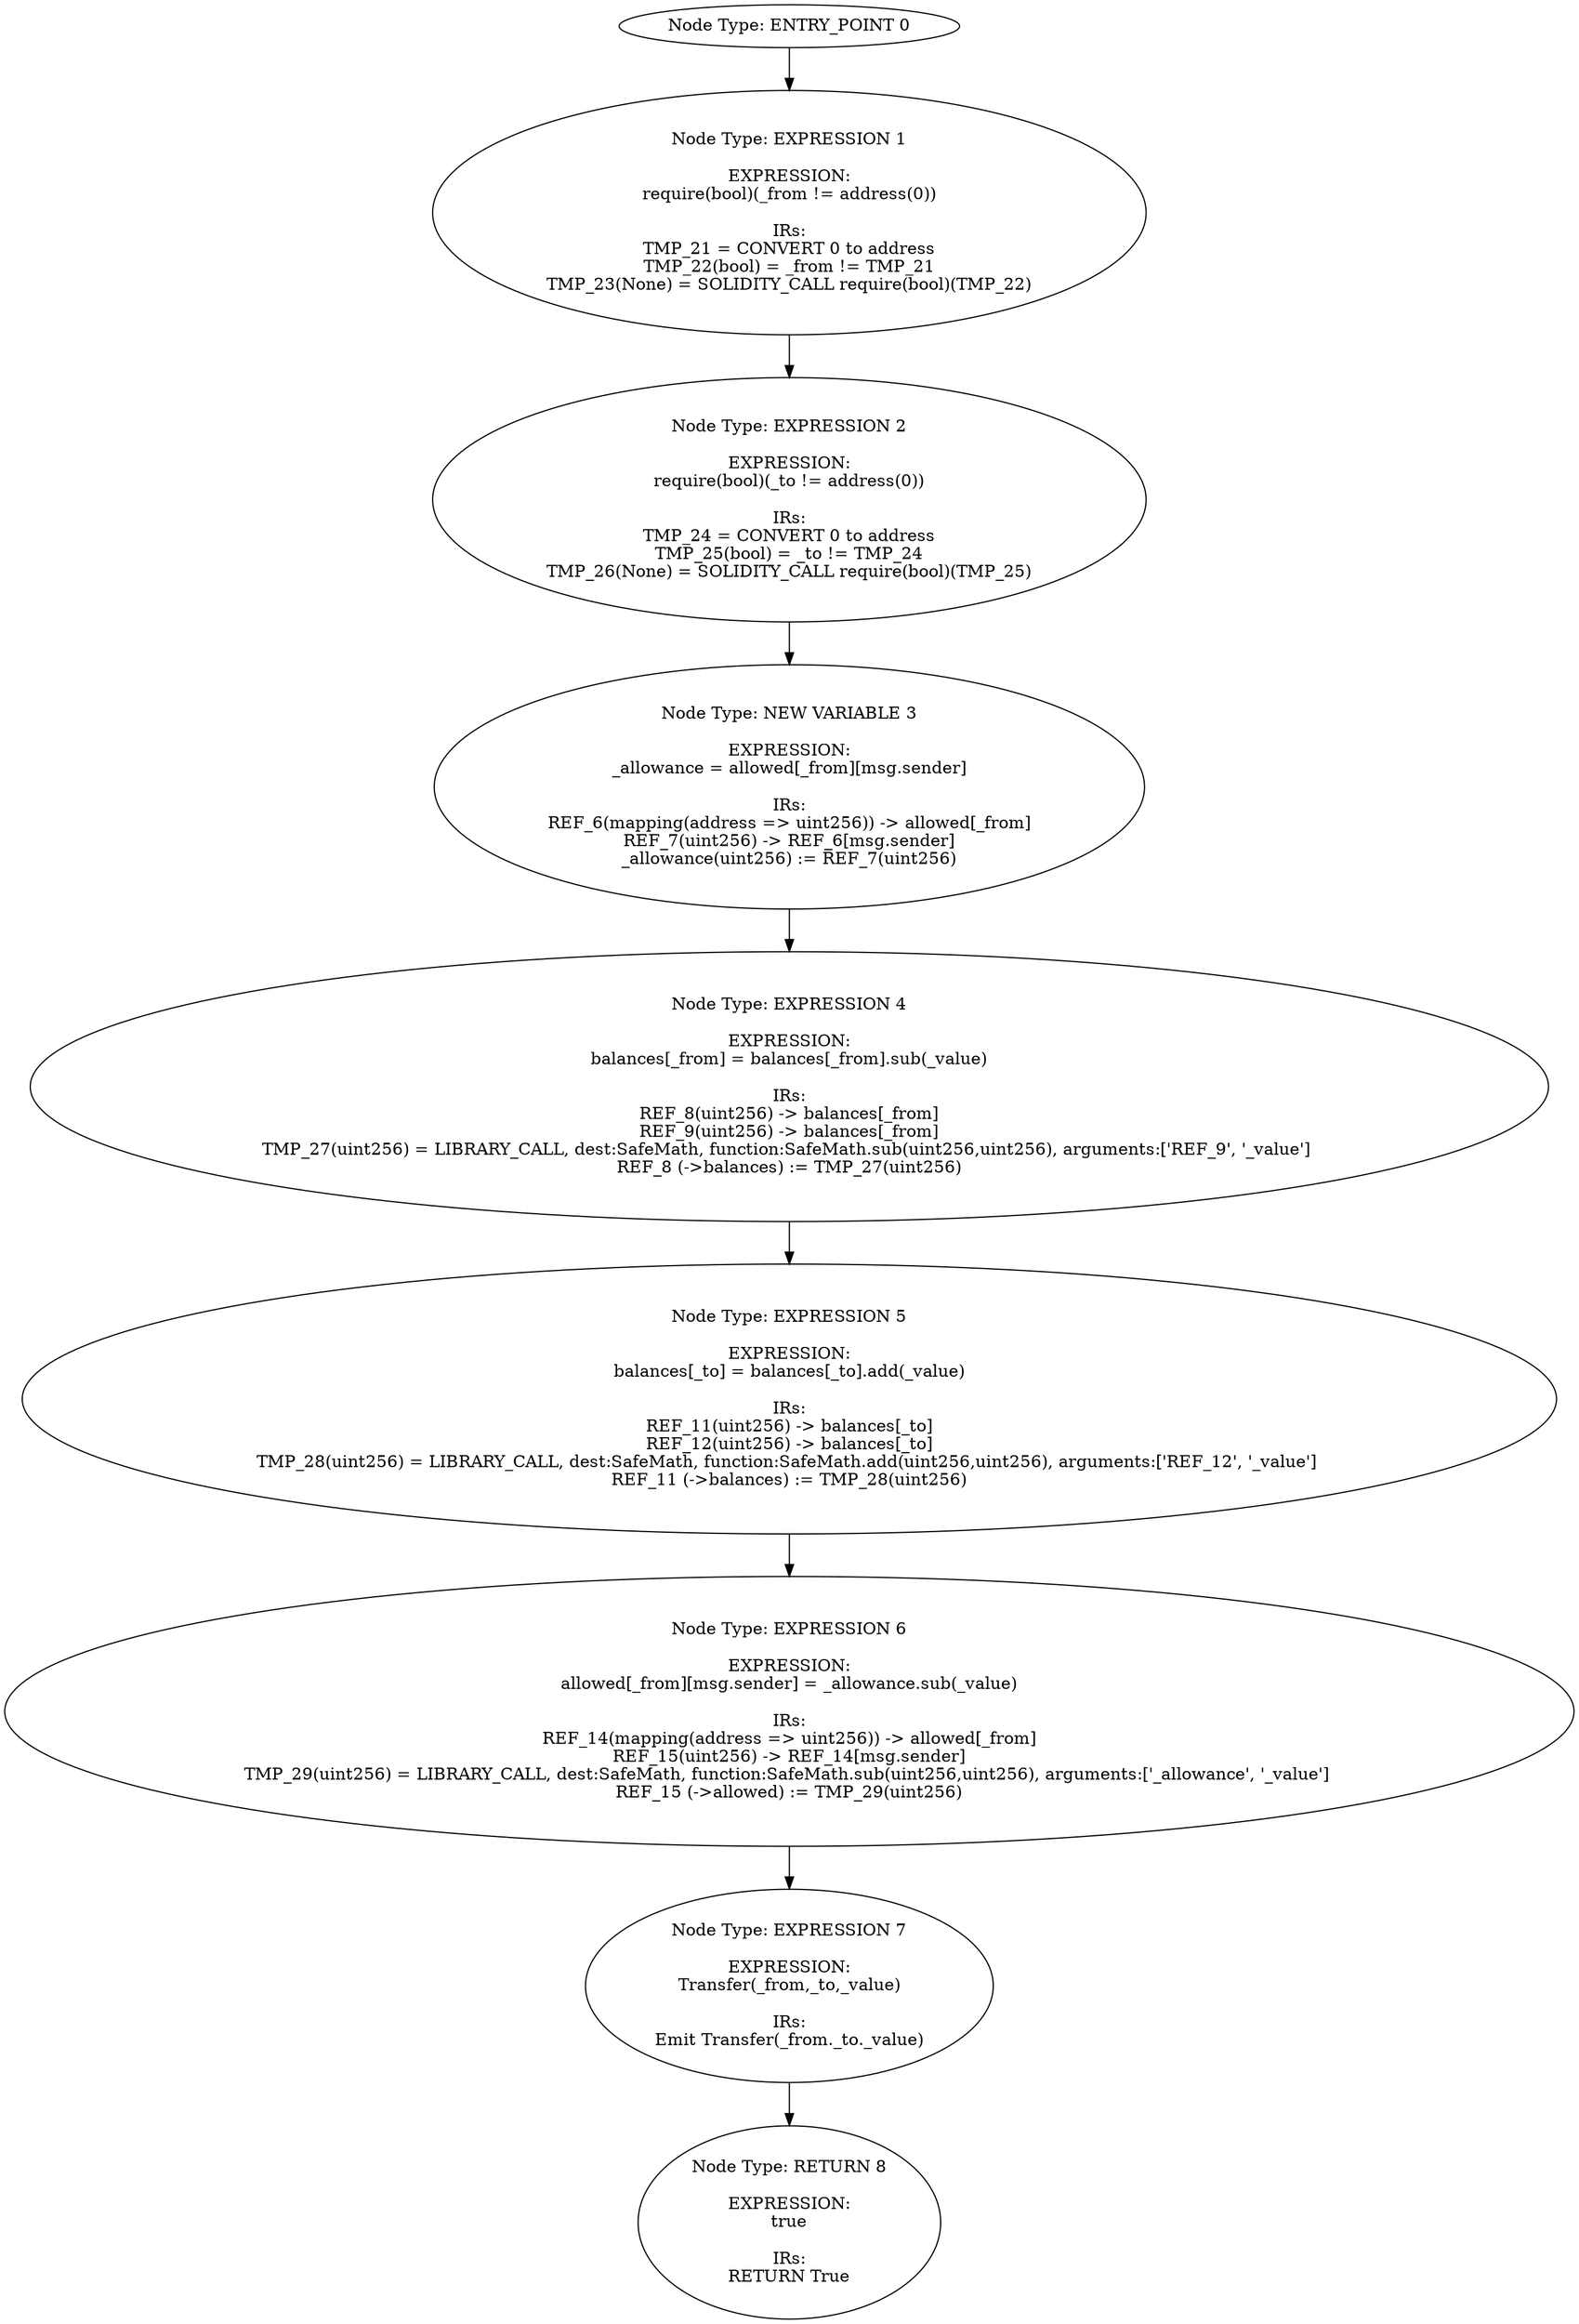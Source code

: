 digraph{
0[label="Node Type: ENTRY_POINT 0
"];
0->1;
1[label="Node Type: EXPRESSION 1

EXPRESSION:
require(bool)(_from != address(0))

IRs:
TMP_21 = CONVERT 0 to address
TMP_22(bool) = _from != TMP_21
TMP_23(None) = SOLIDITY_CALL require(bool)(TMP_22)"];
1->2;
2[label="Node Type: EXPRESSION 2

EXPRESSION:
require(bool)(_to != address(0))

IRs:
TMP_24 = CONVERT 0 to address
TMP_25(bool) = _to != TMP_24
TMP_26(None) = SOLIDITY_CALL require(bool)(TMP_25)"];
2->3;
3[label="Node Type: NEW VARIABLE 3

EXPRESSION:
_allowance = allowed[_from][msg.sender]

IRs:
REF_6(mapping(address => uint256)) -> allowed[_from]
REF_7(uint256) -> REF_6[msg.sender]
_allowance(uint256) := REF_7(uint256)"];
3->4;
4[label="Node Type: EXPRESSION 4

EXPRESSION:
balances[_from] = balances[_from].sub(_value)

IRs:
REF_8(uint256) -> balances[_from]
REF_9(uint256) -> balances[_from]
TMP_27(uint256) = LIBRARY_CALL, dest:SafeMath, function:SafeMath.sub(uint256,uint256), arguments:['REF_9', '_value'] 
REF_8 (->balances) := TMP_27(uint256)"];
4->5;
5[label="Node Type: EXPRESSION 5

EXPRESSION:
balances[_to] = balances[_to].add(_value)

IRs:
REF_11(uint256) -> balances[_to]
REF_12(uint256) -> balances[_to]
TMP_28(uint256) = LIBRARY_CALL, dest:SafeMath, function:SafeMath.add(uint256,uint256), arguments:['REF_12', '_value'] 
REF_11 (->balances) := TMP_28(uint256)"];
5->6;
6[label="Node Type: EXPRESSION 6

EXPRESSION:
allowed[_from][msg.sender] = _allowance.sub(_value)

IRs:
REF_14(mapping(address => uint256)) -> allowed[_from]
REF_15(uint256) -> REF_14[msg.sender]
TMP_29(uint256) = LIBRARY_CALL, dest:SafeMath, function:SafeMath.sub(uint256,uint256), arguments:['_allowance', '_value'] 
REF_15 (->allowed) := TMP_29(uint256)"];
6->7;
7[label="Node Type: EXPRESSION 7

EXPRESSION:
Transfer(_from,_to,_value)

IRs:
Emit Transfer(_from._to._value)"];
7->8;
8[label="Node Type: RETURN 8

EXPRESSION:
true

IRs:
RETURN True"];
}
